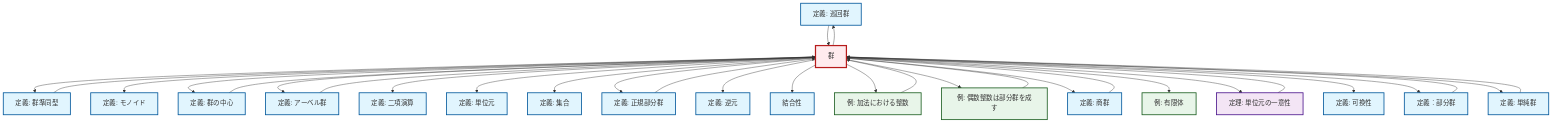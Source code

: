 graph TD
    classDef definition fill:#e1f5fe,stroke:#01579b,stroke-width:2px
    classDef theorem fill:#f3e5f5,stroke:#4a148c,stroke-width:2px
    classDef axiom fill:#fff3e0,stroke:#e65100,stroke-width:2px
    classDef example fill:#e8f5e9,stroke:#1b5e20,stroke-width:2px
    classDef current fill:#ffebee,stroke:#b71c1c,stroke-width:3px
    def-cyclic-group["定義: 巡回群"]:::definition
    def-binary-operation["定義: 二項演算"]:::definition
    def-associativity["結合性"]:::definition
    def-abelian-group["定義: アーベル群"]:::definition
    ex-integers-addition["例: 加法における整数"]:::example
    def-subgroup["定義：部分群"]:::definition
    def-group["群"]:::definition
    def-inverse-element["定義: 逆元"]:::definition
    def-quotient-group["定義: 商群"]:::definition
    def-center-of-group["定義: 群の中心"]:::definition
    def-monoid["定義: モノイド"]:::definition
    ex-finite-field["例: 有限体"]:::example
    def-simple-group["定義: 単純群"]:::definition
    def-set["定義: 集合"]:::definition
    def-commutativity["定義: 可換性"]:::definition
    thm-unique-identity["定理: 単位元の一意性"]:::theorem
    def-normal-subgroup["定義: 正規部分群"]:::definition
    def-identity-element["定義: 単位元"]:::definition
    def-homomorphism["定義: 群準同型"]:::definition
    ex-even-integers-subgroup["例: 偶数整数は部分群を成す"]:::example
    def-group --> def-homomorphism
    def-group --> def-monoid
    def-group --> def-center-of-group
    def-abelian-group --> def-group
    def-group --> def-abelian-group
    def-group --> def-binary-operation
    def-group --> def-identity-element
    def-quotient-group --> def-group
    thm-unique-identity --> def-group
    def-homomorphism --> def-group
    def-group --> def-set
    ex-even-integers-subgroup --> def-group
    def-group --> def-normal-subgroup
    def-group --> def-inverse-element
    def-cyclic-group --> def-group
    def-group --> def-associativity
    def-group --> ex-integers-addition
    ex-integers-addition --> def-group
    def-simple-group --> def-group
    def-group --> ex-even-integers-subgroup
    def-subgroup --> def-group
    def-normal-subgroup --> def-group
    def-group --> def-quotient-group
    def-group --> ex-finite-field
    def-group --> thm-unique-identity
    def-group --> def-cyclic-group
    def-group --> def-commutativity
    def-group --> def-subgroup
    def-group --> def-simple-group
    def-center-of-group --> def-group
    class def-group current